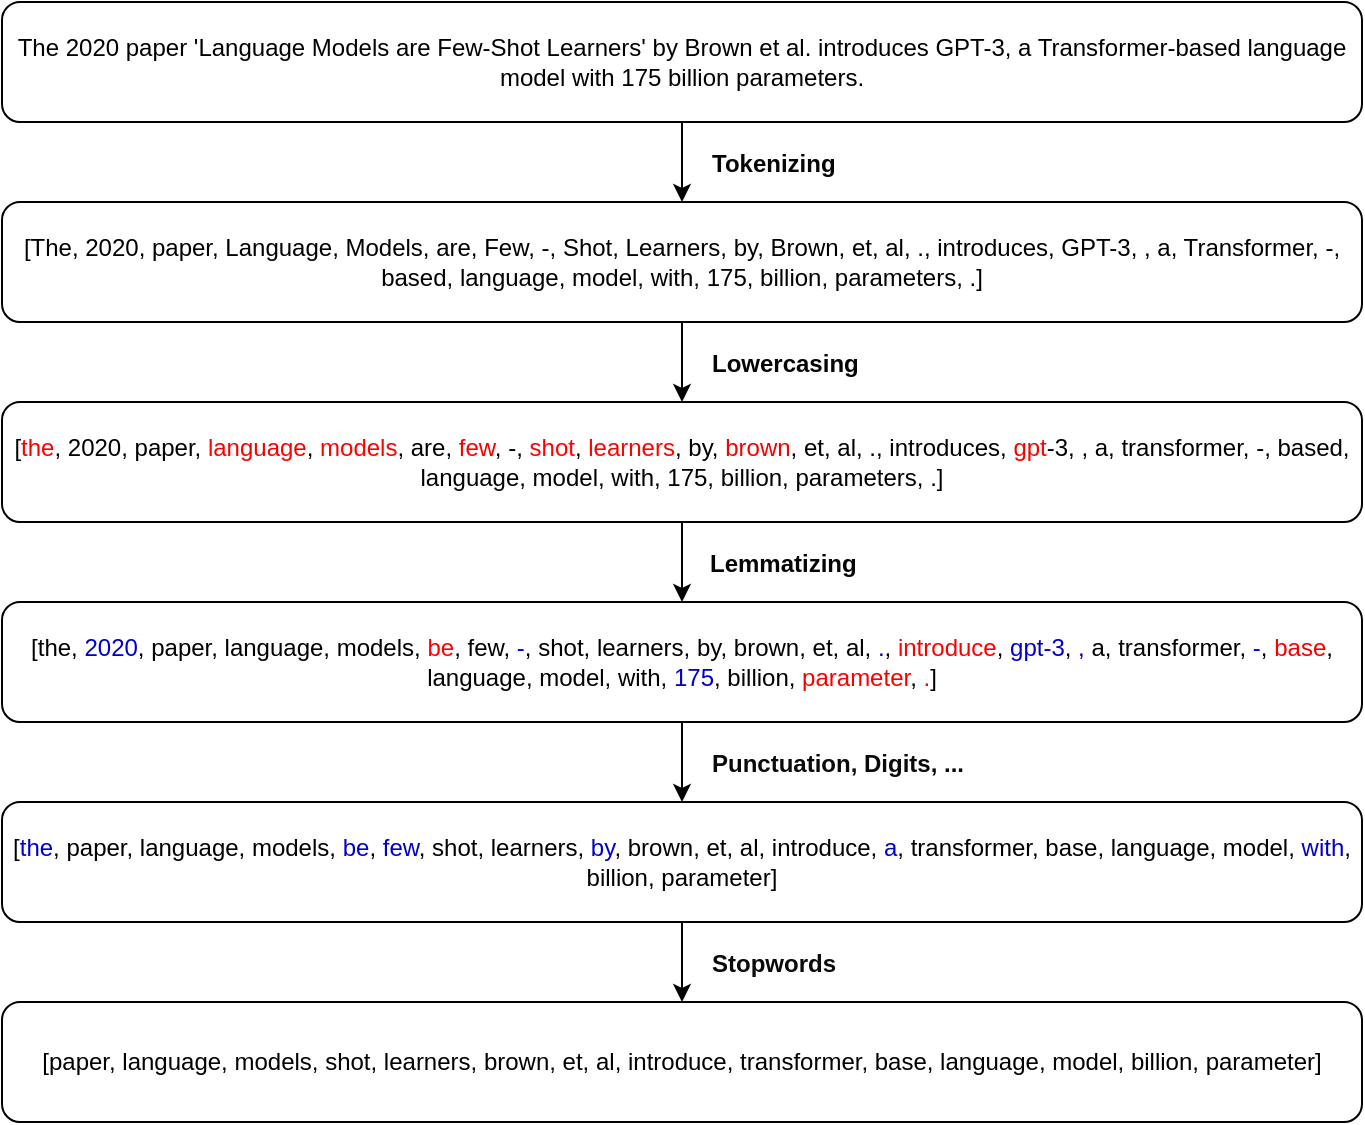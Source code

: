 <mxfile version="21.6.8" type="device">
  <diagram id="968WMvgvBu55EJKpM93M" name="Page-1">
    <mxGraphModel dx="1140" dy="826" grid="1" gridSize="10" guides="1" tooltips="1" connect="1" arrows="1" fold="1" page="1" pageScale="1" pageWidth="827" pageHeight="1169" math="0" shadow="0">
      <root>
        <mxCell id="0" />
        <mxCell id="1" parent="0" />
        <mxCell id="14" style="edgeStyle=none;html=1;entryX=0.5;entryY=0;entryDx=0;entryDy=0;fontSize=13;fontColor=#050505;" parent="1" source="3" target="5" edge="1">
          <mxGeometry relative="1" as="geometry" />
        </mxCell>
        <mxCell id="15" value="&lt;b&gt;&lt;font style=&quot;font-size: 12px;&quot;&gt;Lowercasing&lt;/font&gt;&lt;/b&gt;" style="edgeLabel;html=1;align=left;verticalAlign=middle;resizable=0;points=[];fontSize=13;fontColor=#050505;labelPosition=right;verticalLabelPosition=middle;spacingLeft=9;spacingTop=-3;" parent="14" vertex="1" connectable="0">
          <mxGeometry x="-0.183" y="1" relative="1" as="geometry">
            <mxPoint x="3" y="5" as="offset" />
          </mxGeometry>
        </mxCell>
        <mxCell id="LgpVZG3jUHjyOWBeg-xH-21" value="&lt;b style=&quot;border-color: var(--border-color); color: rgb(0, 0, 0);&quot;&gt;Tokenizing&lt;/b&gt;" style="edgeLabel;html=1;align=left;verticalAlign=middle;resizable=0;points=[];fontSize=13;fontColor=#050505;labelPosition=right;verticalLabelPosition=middle;spacingLeft=9;" vertex="1" connectable="0" parent="14">
          <mxGeometry x="-0.183" y="1" relative="1" as="geometry">
            <mxPoint x="3" y="-125" as="offset" />
          </mxGeometry>
        </mxCell>
        <mxCell id="LgpVZG3jUHjyOWBeg-xH-22" value="&lt;b&gt;&lt;font style=&quot;font-size: 12px;&quot;&gt;Tokenizing&lt;/font&gt;&lt;/b&gt;" style="edgeLabel;html=1;align=left;verticalAlign=middle;resizable=0;points=[];fontSize=13;fontColor=#050505;labelPosition=right;verticalLabelPosition=middle;spacingLeft=9;spacingTop=-2;" vertex="1" connectable="0" parent="14">
          <mxGeometry x="-0.183" y="1" relative="1" as="geometry">
            <mxPoint x="3" y="-96" as="offset" />
          </mxGeometry>
        </mxCell>
        <mxCell id="11" value="&lt;font style=&quot;font-size: 13px;&quot;&gt;&lt;br&gt;&lt;/font&gt;" style="edgeStyle=none;html=1;fontColor=#000000;entryX=0.5;entryY=0;entryDx=0;entryDy=0;strokeColor=#000000;labelPosition=right;verticalLabelPosition=middle;align=left;verticalAlign=middle;spacingLeft=9;spacingTop=0;spacingBottom=0;" parent="1" source="4" target="3" edge="1">
          <mxGeometry relative="1" as="geometry">
            <mxPoint as="offset" />
          </mxGeometry>
        </mxCell>
        <mxCell id="4" value="The 2020 paper &#39;Language Models are Few-Shot Learners&#39; by Brown et al. introduces GPT-3, a Transformer-based language model with 175 billion parameters." style="rounded=1;whiteSpace=wrap;html=1;" parent="1" vertex="1">
          <mxGeometry x="70" y="40" width="680" height="60" as="geometry" />
        </mxCell>
        <mxCell id="18" value="" style="edgeStyle=none;html=1;fontSize=13;fontColor=#fc0303;" parent="1" source="6" target="7" edge="1">
          <mxGeometry relative="1" as="geometry" />
        </mxCell>
        <mxCell id="19" value="&lt;font size=&quot;1&quot; color=&quot;#0a0a0a&quot;&gt;&lt;b style=&quot;font-size: 12px;&quot;&gt;Punctuation, Digits, ...&lt;/b&gt;&lt;/font&gt;" style="edgeLabel;html=1;align=left;verticalAlign=middle;resizable=0;points=[];fontSize=13;fontColor=#fc0303;labelPosition=right;verticalLabelPosition=middle;spacingLeft=9;spacingTop=-3;" parent="18" vertex="1" connectable="0">
          <mxGeometry x="-0.1" y="4" relative="1" as="geometry">
            <mxPoint y="3" as="offset" />
          </mxGeometry>
        </mxCell>
        <mxCell id="6" value="[the, &lt;font color=&quot;#0000cc&quot;&gt;2020&lt;/font&gt;, paper, language, models, &lt;font color=&quot;#ff0000&quot;&gt;be&lt;/font&gt;, few, &lt;font color=&quot;#0000cc&quot;&gt;-&lt;/font&gt;, shot, learners, by, brown, et, al, &lt;font color=&quot;#0000cc&quot;&gt;.&lt;/font&gt;, &lt;font color=&quot;#fa0000&quot;&gt;introduce&lt;/font&gt;, &lt;font color=&quot;#0000cc&quot;&gt;gpt-3&lt;/font&gt;, &lt;font color=&quot;#0000cc&quot;&gt;,&lt;/font&gt; a, transformer, &lt;font color=&quot;#0000cc&quot;&gt;-&lt;/font&gt;, &lt;font color=&quot;#f40101&quot;&gt;base&lt;/font&gt;, language, model, with, &lt;font color=&quot;#0000cc&quot;&gt;175&lt;/font&gt;, billion, &lt;font color=&quot;#fa0000&quot;&gt;parameter&lt;/font&gt;, &lt;font color=&quot;#ff0000&quot;&gt;.&lt;/font&gt;]" style="rounded=1;whiteSpace=wrap;html=1;" parent="1" vertex="1">
          <mxGeometry x="70" y="340" width="680" height="60" as="geometry" />
        </mxCell>
        <mxCell id="20" value="" style="edgeStyle=none;html=1;fontSize=13;fontColor=#0a0a0a;" parent="1" source="7" target="8" edge="1">
          <mxGeometry relative="1" as="geometry" />
        </mxCell>
        <mxCell id="21" value="&lt;b&gt;&lt;font style=&quot;font-size: 12px;&quot;&gt;Stopwords&lt;/font&gt;&lt;/b&gt;" style="edgeLabel;html=1;align=left;verticalAlign=middle;resizable=0;points=[];fontSize=13;fontColor=#0a0a0a;spacingLeft=9;labelPosition=right;verticalLabelPosition=middle;spacingTop=-2;" parent="20" vertex="1" connectable="0">
          <mxGeometry x="-0.18" relative="1" as="geometry">
            <mxPoint x="4" y="4" as="offset" />
          </mxGeometry>
        </mxCell>
        <mxCell id="7" value="[&lt;font color=&quot;#0000cc&quot;&gt;the&lt;/font&gt;, paper, language, models, &lt;font color=&quot;#0000cc&quot;&gt;be&lt;/font&gt;, &lt;font color=&quot;#0000cc&quot;&gt;few&lt;/font&gt;, shot, learners, &lt;font color=&quot;#0000cc&quot;&gt;by&lt;/font&gt;, brown, et, al, introduce, &lt;font color=&quot;#0000cc&quot;&gt;a&lt;/font&gt;, transformer, base, language, model, &lt;font color=&quot;#0000cc&quot;&gt;with&lt;/font&gt;, billion, parameter]" style="rounded=1;whiteSpace=wrap;html=1;" parent="1" vertex="1">
          <mxGeometry x="70" y="440" width="680" height="60" as="geometry" />
        </mxCell>
        <mxCell id="8" value="[paper, language, models, shot, learners, brown, et, al, introduce, transformer, base, language, model, billion, parameter]" style="rounded=1;whiteSpace=wrap;html=1;" parent="1" vertex="1">
          <mxGeometry x="70" y="540" width="680" height="60" as="geometry" />
        </mxCell>
        <mxCell id="16" value="" style="edgeStyle=none;html=1;fontSize=13;fontColor=#050505;" parent="1" source="5" target="6" edge="1">
          <mxGeometry relative="1" as="geometry" />
        </mxCell>
        <mxCell id="17" value="&lt;b&gt;&lt;font style=&quot;font-size: 12px;&quot;&gt;Lemmatizing&lt;/font&gt;&lt;/b&gt;" style="edgeLabel;html=1;align=left;verticalAlign=middle;resizable=0;points=[];fontSize=13;fontColor=#050505;spacingLeft=8;labelPosition=right;verticalLabelPosition=middle;spacingTop=1;" parent="16" vertex="1" connectable="0">
          <mxGeometry x="0.05" y="2" relative="1" as="geometry">
            <mxPoint x="2" y="-2" as="offset" />
          </mxGeometry>
        </mxCell>
        <mxCell id="5" value="[&lt;font color=&quot;#fa0000&quot;&gt;the&lt;/font&gt;, 2020, paper, &lt;font color=&quot;#fa0000&quot;&gt;language&lt;/font&gt;, &lt;font color=&quot;#fe0101&quot;&gt;models&lt;/font&gt;, are, &lt;font color=&quot;#f90101&quot;&gt;few&lt;/font&gt;, -, &lt;font color=&quot;#ff0000&quot;&gt;shot&lt;/font&gt;, &lt;font color=&quot;#fc0303&quot;&gt;learners&lt;/font&gt;, by, &lt;font color=&quot;#f40101&quot;&gt;brown&lt;/font&gt;, et, al, ., introduces, &lt;font color=&quot;#fa0000&quot;&gt;gpt&lt;/font&gt;-3, , a, transformer, -, based, language, model, with, 175, billion, parameters, .]" style="rounded=1;whiteSpace=wrap;html=1;" parent="1" vertex="1">
          <mxGeometry x="70" y="240" width="680" height="60" as="geometry" />
        </mxCell>
        <mxCell id="3" value="[The, 2020, paper, Language, Models, are, Few, -, Shot, Learners, by, Brown, et, al, ., introduces, GPT-3, , a, Transformer, -, based, language, model, with, 175, billion, parameters, .]" style="rounded=1;whiteSpace=wrap;html=1;" parent="1" vertex="1">
          <mxGeometry x="70" y="140" width="680" height="60" as="geometry" />
        </mxCell>
      </root>
    </mxGraphModel>
  </diagram>
</mxfile>
